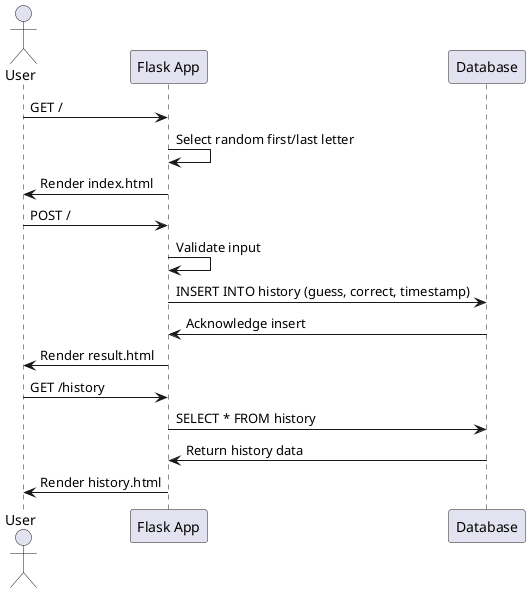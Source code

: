 @startuml wordguessr

actor User
participant "Flask App" as Flask
participant "Database" as DB

User -> Flask: GET /
Flask -> Flask: Select random first/last letter
Flask -> User: Render index.html

User -> Flask: POST /
Flask -> Flask: Validate input
Flask -> DB: INSERT INTO history (guess, correct, timestamp)
DB -> Flask: Acknowledge insert
Flask -> User: Render result.html

User -> Flask: GET /history
Flask -> DB: SELECT * FROM history
DB -> Flask: Return history data
Flask -> User: Render history.html

@enduml
